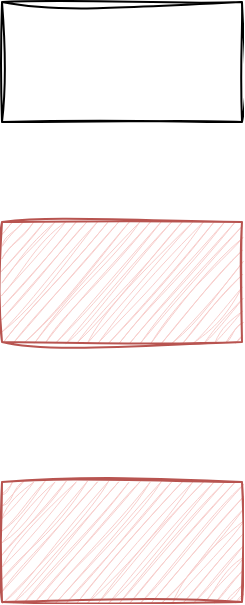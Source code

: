 <mxfile version="21.3.6" type="github">
  <diagram name="第 1 页" id="QzkkmCtUjVEFuU8KutkR">
    <mxGraphModel dx="2074" dy="1050" grid="1" gridSize="10" guides="1" tooltips="1" connect="1" arrows="1" fold="1" page="1" pageScale="1" pageWidth="827" pageHeight="1169" math="0" shadow="0">
      <root>
        <mxCell id="0" />
        <mxCell id="1" parent="0" />
        <mxCell id="azoHQMOq45UamNJAJe_H-1" value="" style="rounded=0;whiteSpace=wrap;html=1;shadow=0;glass=0;sketch=1;curveFitting=1;jiggle=2;" parent="1" vertex="1">
          <mxGeometry x="310" y="140" width="120" height="60" as="geometry" />
        </mxCell>
        <mxCell id="azoHQMOq45UamNJAJe_H-2" value="" style="rounded=0;whiteSpace=wrap;html=1;fillColor=#f8cecc;strokeColor=#b85450;shadow=0;glass=0;sketch=1;curveFitting=1;jiggle=2;" parent="1" vertex="1">
          <mxGeometry x="310" y="250" width="120" height="60" as="geometry" />
        </mxCell>
        <mxCell id="pOtfY2gf5mwaQpcL-xxi-1" value="" style="rounded=0;whiteSpace=wrap;html=1;fillColor=#f8cecc;strokeColor=#b85450;shadow=0;glass=0;sketch=1;curveFitting=1;jiggle=2;" vertex="1" parent="1">
          <mxGeometry x="310" y="380" width="120" height="60" as="geometry" />
        </mxCell>
      </root>
    </mxGraphModel>
  </diagram>
</mxfile>
